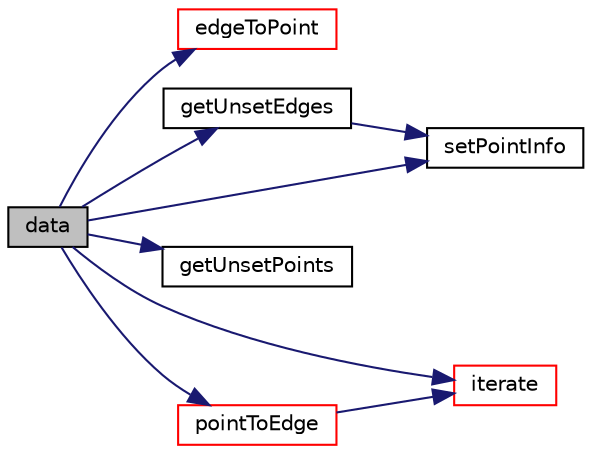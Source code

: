 digraph "data"
{
  bgcolor="transparent";
  edge [fontname="Helvetica",fontsize="10",labelfontname="Helvetica",labelfontsize="10"];
  node [fontname="Helvetica",fontsize="10",shape=record];
  rankdir="LR";
  Node1 [label="data",height=0.2,width=0.4,color="black", fillcolor="grey75", style="filled", fontcolor="black"];
  Node1 -> Node2 [color="midnightblue",fontsize="10",style="solid",fontname="Helvetica"];
  Node2 [label="edgeToPoint",height=0.2,width=0.4,color="red",URL="$a01916.html#ad089dbb46cac84c15e7b87b6e0c21924",tooltip="Propagate from edge to point. Returns total number of points. "];
  Node1 -> Node3 [color="midnightblue",fontsize="10",style="solid",fontname="Helvetica"];
  Node3 [label="getUnsetEdges",height=0.2,width=0.4,color="black",URL="$a01916.html#ac5577bd2ad23063d5601f917047d5c39",tooltip="Get number of unvisited edges, i.e. edges that were not (yet) "];
  Node3 -> Node4 [color="midnightblue",fontsize="10",style="solid",fontname="Helvetica"];
  Node4 [label="setPointInfo",height=0.2,width=0.4,color="black",URL="$a01916.html#a4012d3fb6f0069bdaa97f56b1b625a4a",tooltip="Copy initial data into allPointInfo_. "];
  Node1 -> Node5 [color="midnightblue",fontsize="10",style="solid",fontname="Helvetica"];
  Node5 [label="getUnsetPoints",height=0.2,width=0.4,color="black",URL="$a01916.html#a379ce3d3572f9656df50fd37aa65aaaa"];
  Node1 -> Node6 [color="midnightblue",fontsize="10",style="solid",fontname="Helvetica"];
  Node6 [label="iterate",height=0.2,width=0.4,color="red",URL="$a01916.html#a8f898fd0e592fd902741616e1f087497",tooltip="Iterate until no changes or maxIter reached. Returns actual. "];
  Node1 -> Node7 [color="midnightblue",fontsize="10",style="solid",fontname="Helvetica"];
  Node7 [label="pointToEdge",height=0.2,width=0.4,color="red",URL="$a01916.html#acbaf7281a81c23f999dabdebfc3b9b05",tooltip="Propagate from point to edge. Returns total number of edges. "];
  Node7 -> Node6 [color="midnightblue",fontsize="10",style="solid",fontname="Helvetica"];
  Node1 -> Node4 [color="midnightblue",fontsize="10",style="solid",fontname="Helvetica"];
}
